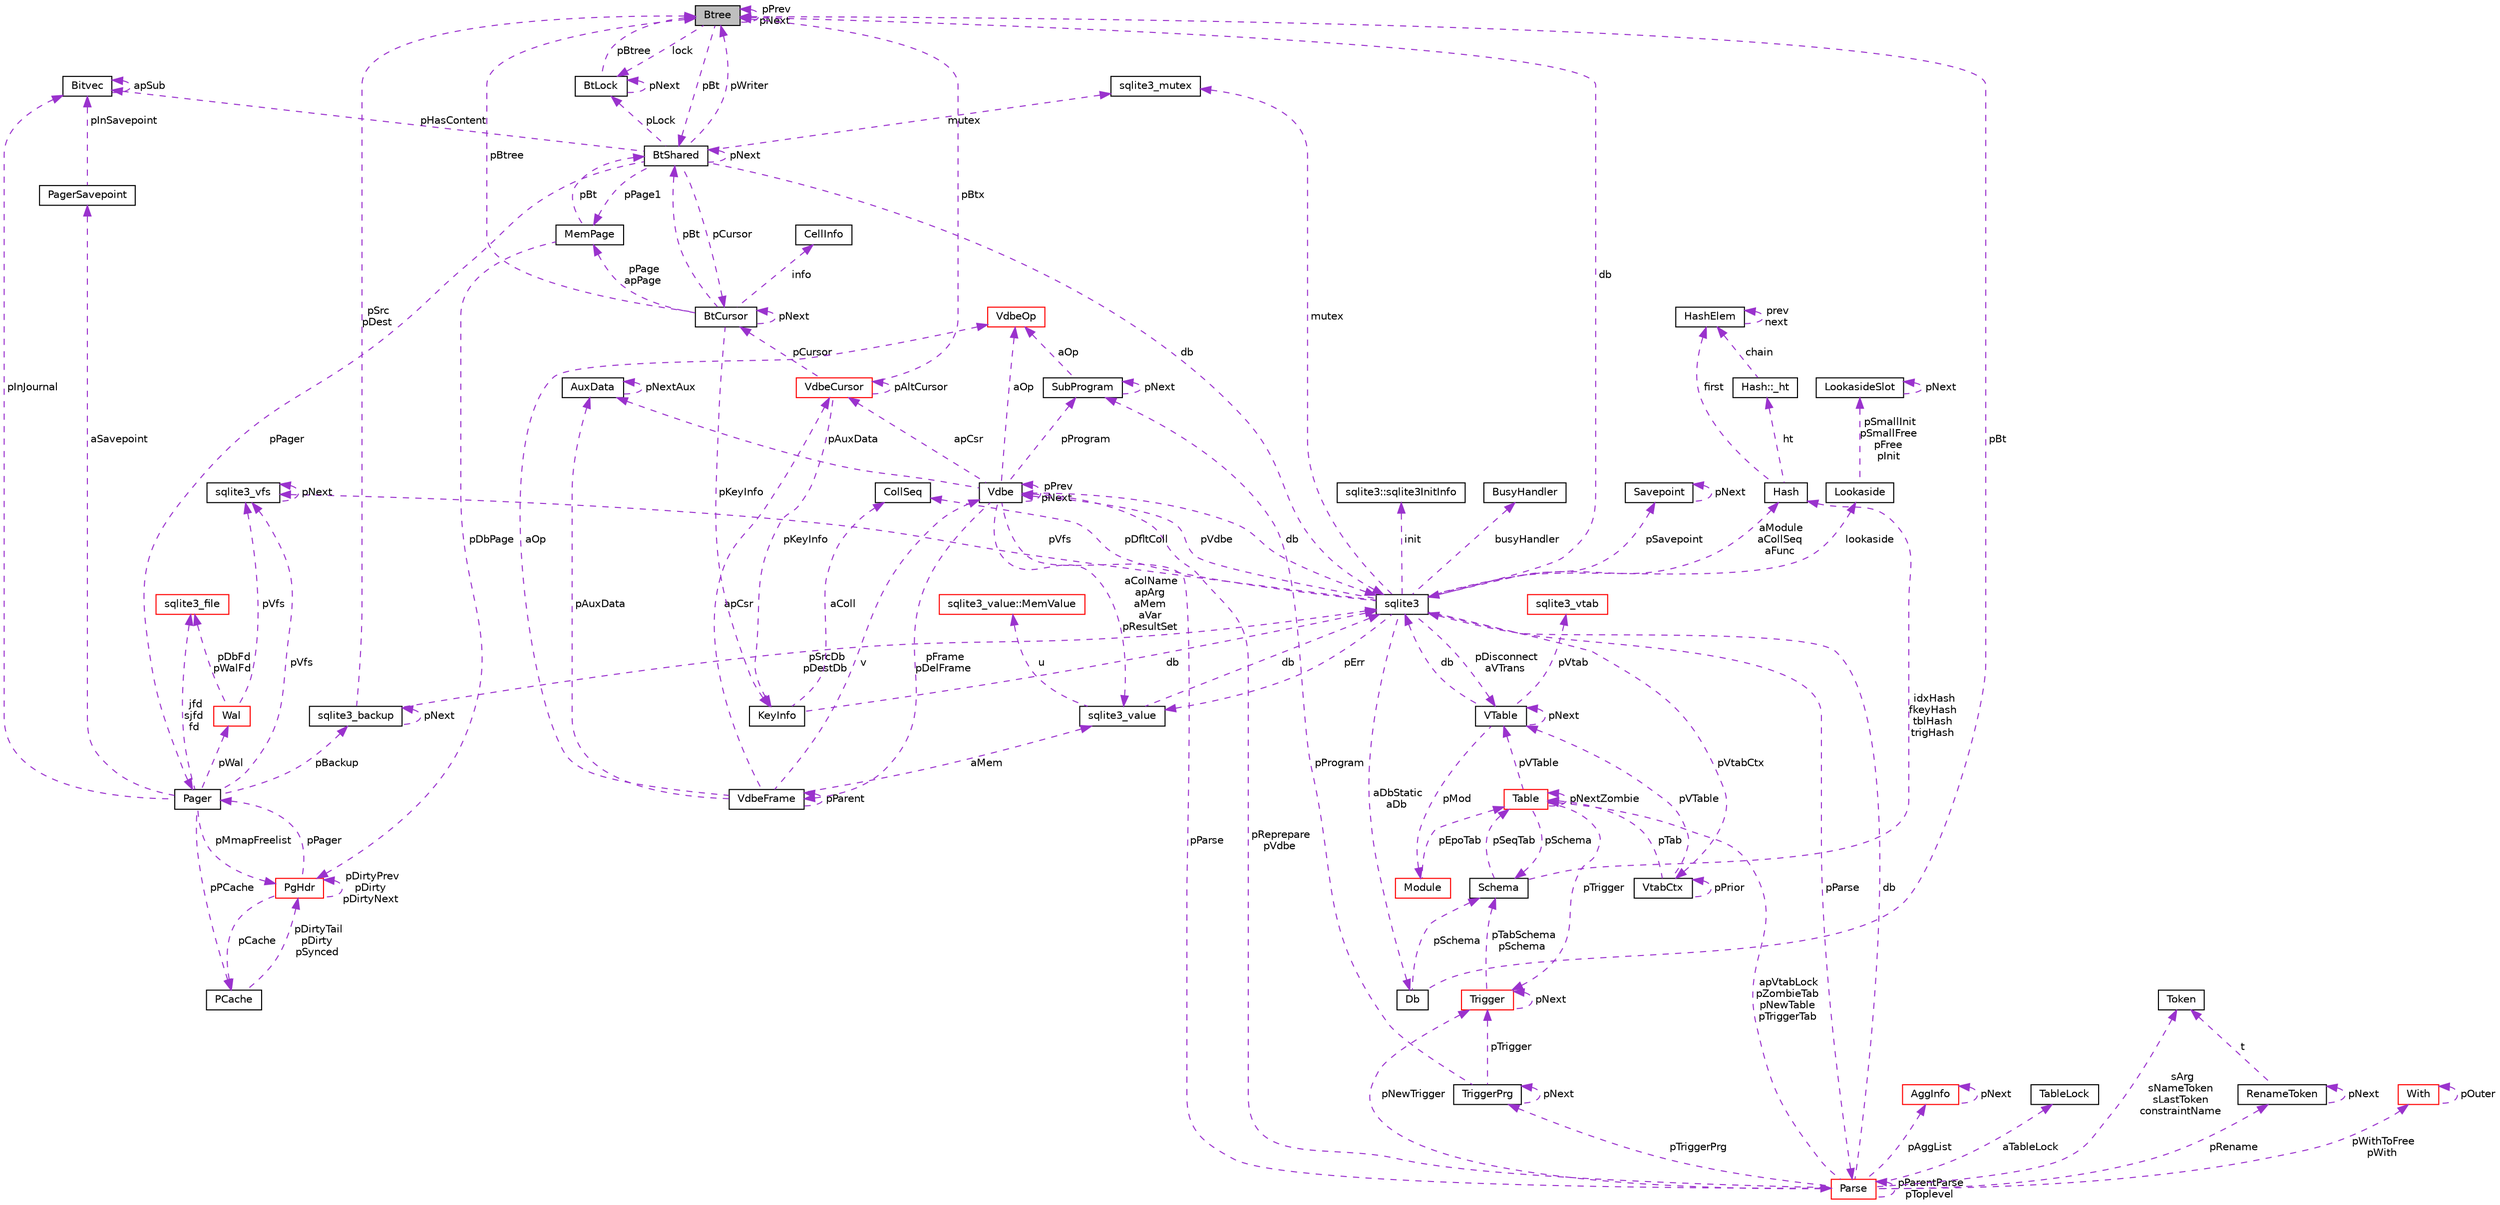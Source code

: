 digraph "Btree"
{
 // LATEX_PDF_SIZE
  edge [fontname="Helvetica",fontsize="10",labelfontname="Helvetica",labelfontsize="10"];
  node [fontname="Helvetica",fontsize="10",shape=record];
  Node1 [label="Btree",height=0.2,width=0.4,color="black", fillcolor="grey75", style="filled", fontcolor="black",tooltip=" "];
  Node2 -> Node1 [dir="back",color="darkorchid3",fontsize="10",style="dashed",label=" pBt" ,fontname="Helvetica"];
  Node2 [label="BtShared",height=0.2,width=0.4,color="black", fillcolor="white", style="filled",URL="$structBtShared.html",tooltip=" "];
  Node3 -> Node2 [dir="back",color="darkorchid3",fontsize="10",style="dashed",label=" pCursor" ,fontname="Helvetica"];
  Node3 [label="BtCursor",height=0.2,width=0.4,color="black", fillcolor="white", style="filled",URL="$structBtCursor.html",tooltip=" "];
  Node3 -> Node3 [dir="back",color="darkorchid3",fontsize="10",style="dashed",label=" pNext" ,fontname="Helvetica"];
  Node4 -> Node3 [dir="back",color="darkorchid3",fontsize="10",style="dashed",label=" info" ,fontname="Helvetica"];
  Node4 [label="CellInfo",height=0.2,width=0.4,color="black", fillcolor="white", style="filled",URL="$structCellInfo.html",tooltip=" "];
  Node2 -> Node3 [dir="back",color="darkorchid3",fontsize="10",style="dashed",label=" pBt" ,fontname="Helvetica"];
  Node5 -> Node3 [dir="back",color="darkorchid3",fontsize="10",style="dashed",label=" pPage\napPage" ,fontname="Helvetica"];
  Node5 [label="MemPage",height=0.2,width=0.4,color="black", fillcolor="white", style="filled",URL="$structMemPage.html",tooltip=" "];
  Node2 -> Node5 [dir="back",color="darkorchid3",fontsize="10",style="dashed",label=" pBt" ,fontname="Helvetica"];
  Node6 -> Node5 [dir="back",color="darkorchid3",fontsize="10",style="dashed",label=" pDbPage" ,fontname="Helvetica"];
  Node6 [label="PgHdr",height=0.2,width=0.4,color="red", fillcolor="white", style="filled",URL="$structPgHdr.html",tooltip=" "];
  Node8 -> Node6 [dir="back",color="darkorchid3",fontsize="10",style="dashed",label=" pCache" ,fontname="Helvetica"];
  Node8 [label="PCache",height=0.2,width=0.4,color="black", fillcolor="white", style="filled",URL="$structPCache.html",tooltip=" "];
  Node6 -> Node8 [dir="back",color="darkorchid3",fontsize="10",style="dashed",label=" pDirtyTail\npDirty\npSynced" ,fontname="Helvetica"];
  Node6 -> Node6 [dir="back",color="darkorchid3",fontsize="10",style="dashed",label=" pDirtyPrev\npDirty\npDirtyNext" ,fontname="Helvetica"];
  Node9 -> Node6 [dir="back",color="darkorchid3",fontsize="10",style="dashed",label=" pPager" ,fontname="Helvetica"];
  Node9 [label="Pager",height=0.2,width=0.4,color="black", fillcolor="white", style="filled",URL="$structPager.html",tooltip=" "];
  Node8 -> Node9 [dir="back",color="darkorchid3",fontsize="10",style="dashed",label=" pPCache" ,fontname="Helvetica"];
  Node10 -> Node9 [dir="back",color="darkorchid3",fontsize="10",style="dashed",label=" pBackup" ,fontname="Helvetica"];
  Node10 [label="sqlite3_backup",height=0.2,width=0.4,color="black", fillcolor="white", style="filled",URL="$structsqlite3__backup.html",tooltip=" "];
  Node10 -> Node10 [dir="back",color="darkorchid3",fontsize="10",style="dashed",label=" pNext" ,fontname="Helvetica"];
  Node11 -> Node10 [dir="back",color="darkorchid3",fontsize="10",style="dashed",label=" pSrcDb\npDestDb" ,fontname="Helvetica"];
  Node11 [label="sqlite3",height=0.2,width=0.4,color="black", fillcolor="white", style="filled",URL="$structsqlite3.html",tooltip=" "];
  Node12 -> Node11 [dir="back",color="darkorchid3",fontsize="10",style="dashed",label=" pVdbe" ,fontname="Helvetica"];
  Node12 [label="Vdbe",height=0.2,width=0.4,color="black", fillcolor="white", style="filled",URL="$structVdbe.html",tooltip=" "];
  Node12 -> Node12 [dir="back",color="darkorchid3",fontsize="10",style="dashed",label=" pPrev\npNext" ,fontname="Helvetica"];
  Node11 -> Node12 [dir="back",color="darkorchid3",fontsize="10",style="dashed",label=" db" ,fontname="Helvetica"];
  Node13 -> Node12 [dir="back",color="darkorchid3",fontsize="10",style="dashed",label=" aColName\napArg\naMem\naVar\npResultSet" ,fontname="Helvetica"];
  Node13 [label="sqlite3_value",height=0.2,width=0.4,color="black", fillcolor="white", style="filled",URL="$structsqlite3__value.html",tooltip=" "];
  Node11 -> Node13 [dir="back",color="darkorchid3",fontsize="10",style="dashed",label=" db" ,fontname="Helvetica"];
  Node14 -> Node13 [dir="back",color="darkorchid3",fontsize="10",style="dashed",label=" u" ,fontname="Helvetica"];
  Node14 [label="sqlite3_value::MemValue",height=0.2,width=0.4,color="red", fillcolor="white", style="filled",URL="$unionsqlite3__value_1_1MemValue.html",tooltip=" "];
  Node17 -> Node12 [dir="back",color="darkorchid3",fontsize="10",style="dashed",label=" pFrame\npDelFrame" ,fontname="Helvetica"];
  Node17 [label="VdbeFrame",height=0.2,width=0.4,color="black", fillcolor="white", style="filled",URL="$structVdbeFrame.html",tooltip=" "];
  Node12 -> Node17 [dir="back",color="darkorchid3",fontsize="10",style="dashed",label=" v" ,fontname="Helvetica"];
  Node13 -> Node17 [dir="back",color="darkorchid3",fontsize="10",style="dashed",label=" aMem" ,fontname="Helvetica"];
  Node17 -> Node17 [dir="back",color="darkorchid3",fontsize="10",style="dashed",label=" pParent" ,fontname="Helvetica"];
  Node18 -> Node17 [dir="back",color="darkorchid3",fontsize="10",style="dashed",label=" pAuxData" ,fontname="Helvetica"];
  Node18 [label="AuxData",height=0.2,width=0.4,color="black", fillcolor="white", style="filled",URL="$structAuxData.html",tooltip=" "];
  Node18 -> Node18 [dir="back",color="darkorchid3",fontsize="10",style="dashed",label=" pNextAux" ,fontname="Helvetica"];
  Node19 -> Node17 [dir="back",color="darkorchid3",fontsize="10",style="dashed",label=" apCsr" ,fontname="Helvetica"];
  Node19 [label="VdbeCursor",height=0.2,width=0.4,color="red", fillcolor="white", style="filled",URL="$structVdbeCursor.html",tooltip=" "];
  Node3 -> Node19 [dir="back",color="darkorchid3",fontsize="10",style="dashed",label=" pCursor" ,fontname="Helvetica"];
  Node19 -> Node19 [dir="back",color="darkorchid3",fontsize="10",style="dashed",label=" pAltCursor" ,fontname="Helvetica"];
  Node23 -> Node19 [dir="back",color="darkorchid3",fontsize="10",style="dashed",label=" pKeyInfo" ,fontname="Helvetica"];
  Node23 [label="KeyInfo",height=0.2,width=0.4,color="black", fillcolor="white", style="filled",URL="$structKeyInfo.html",tooltip=" "];
  Node11 -> Node23 [dir="back",color="darkorchid3",fontsize="10",style="dashed",label=" db" ,fontname="Helvetica"];
  Node24 -> Node23 [dir="back",color="darkorchid3",fontsize="10",style="dashed",label=" aColl" ,fontname="Helvetica"];
  Node24 [label="CollSeq",height=0.2,width=0.4,color="black", fillcolor="white", style="filled",URL="$structCollSeq.html",tooltip=" "];
  Node1 -> Node19 [dir="back",color="darkorchid3",fontsize="10",style="dashed",label=" pBtx" ,fontname="Helvetica"];
  Node37 -> Node17 [dir="back",color="darkorchid3",fontsize="10",style="dashed",label=" aOp" ,fontname="Helvetica"];
  Node37 [label="VdbeOp",height=0.2,width=0.4,color="red", fillcolor="white", style="filled",URL="$structVdbeOp.html",tooltip=" "];
  Node18 -> Node12 [dir="back",color="darkorchid3",fontsize="10",style="dashed",label=" pAuxData" ,fontname="Helvetica"];
  Node67 -> Node12 [dir="back",color="darkorchid3",fontsize="10",style="dashed",label=" pProgram" ,fontname="Helvetica"];
  Node67 [label="SubProgram",height=0.2,width=0.4,color="black", fillcolor="white", style="filled",URL="$structSubProgram.html",tooltip=" "];
  Node67 -> Node67 [dir="back",color="darkorchid3",fontsize="10",style="dashed",label=" pNext" ,fontname="Helvetica"];
  Node37 -> Node67 [dir="back",color="darkorchid3",fontsize="10",style="dashed",label=" aOp" ,fontname="Helvetica"];
  Node19 -> Node12 [dir="back",color="darkorchid3",fontsize="10",style="dashed",label=" apCsr" ,fontname="Helvetica"];
  Node69 -> Node12 [dir="back",color="darkorchid3",fontsize="10",style="dashed",label=" pParse" ,fontname="Helvetica"];
  Node69 [label="Parse",height=0.2,width=0.4,color="red", fillcolor="white", style="filled",URL="$structParse.html",tooltip=" "];
  Node48 -> Node69 [dir="back",color="darkorchid3",fontsize="10",style="dashed",label=" pAggList" ,fontname="Helvetica"];
  Node48 [label="AggInfo",height=0.2,width=0.4,color="red", fillcolor="white", style="filled",URL="$structAggInfo.html",tooltip=" "];
  Node48 -> Node48 [dir="back",color="darkorchid3",fontsize="10",style="dashed",label=" pNext" ,fontname="Helvetica"];
  Node12 -> Node69 [dir="back",color="darkorchid3",fontsize="10",style="dashed",label=" pReprepare\npVdbe" ,fontname="Helvetica"];
  Node11 -> Node69 [dir="back",color="darkorchid3",fontsize="10",style="dashed",label=" db" ,fontname="Helvetica"];
  Node70 -> Node69 [dir="back",color="darkorchid3",fontsize="10",style="dashed",label=" aTableLock" ,fontname="Helvetica"];
  Node70 [label="TableLock",height=0.2,width=0.4,color="black", fillcolor="white", style="filled",URL="$structTableLock.html",tooltip=" "];
  Node71 -> Node69 [dir="back",color="darkorchid3",fontsize="10",style="dashed",label=" sArg\nsNameToken\nsLastToken\nconstraintName" ,fontname="Helvetica"];
  Node71 [label="Token",height=0.2,width=0.4,color="black", fillcolor="white", style="filled",URL="$structToken.html",tooltip=" "];
  Node54 -> Node69 [dir="back",color="darkorchid3",fontsize="10",style="dashed",label=" pWithToFree\npWith" ,fontname="Helvetica"];
  Node54 [label="With",height=0.2,width=0.4,color="red", fillcolor="white", style="filled",URL="$structWith.html",tooltip=" "];
  Node54 -> Node54 [dir="back",color="darkorchid3",fontsize="10",style="dashed",label=" pOuter" ,fontname="Helvetica"];
  Node41 -> Node69 [dir="back",color="darkorchid3",fontsize="10",style="dashed",label=" apVtabLock\npZombieTab\npNewTable\npTriggerTab" ,fontname="Helvetica"];
  Node41 [label="Table",height=0.2,width=0.4,color="red", fillcolor="white", style="filled",URL="$structTable.html",tooltip=" "];
  Node42 -> Node41 [dir="back",color="darkorchid3",fontsize="10",style="dashed",label=" pSchema" ,fontname="Helvetica"];
  Node42 [label="Schema",height=0.2,width=0.4,color="black", fillcolor="white", style="filled",URL="$structSchema.html",tooltip=" "];
  Node41 -> Node42 [dir="back",color="darkorchid3",fontsize="10",style="dashed",label=" pSeqTab" ,fontname="Helvetica"];
  Node43 -> Node42 [dir="back",color="darkorchid3",fontsize="10",style="dashed",label=" idxHash\nfkeyHash\ntblHash\ntrigHash" ,fontname="Helvetica"];
  Node43 [label="Hash",height=0.2,width=0.4,color="black", fillcolor="white", style="filled",URL="$structHash.html",tooltip=" "];
  Node44 -> Node43 [dir="back",color="darkorchid3",fontsize="10",style="dashed",label=" ht" ,fontname="Helvetica"];
  Node44 [label="Hash::_ht",height=0.2,width=0.4,color="black", fillcolor="white", style="filled",URL="$structHash_1_1__ht.html",tooltip=" "];
  Node45 -> Node44 [dir="back",color="darkorchid3",fontsize="10",style="dashed",label=" chain" ,fontname="Helvetica"];
  Node45 [label="HashElem",height=0.2,width=0.4,color="black", fillcolor="white", style="filled",URL="$structHashElem.html",tooltip=" "];
  Node45 -> Node45 [dir="back",color="darkorchid3",fontsize="10",style="dashed",label=" prev\nnext" ,fontname="Helvetica"];
  Node45 -> Node43 [dir="back",color="darkorchid3",fontsize="10",style="dashed",label=" first" ,fontname="Helvetica"];
  Node39 -> Node41 [dir="back",color="darkorchid3",fontsize="10",style="dashed",label=" pVTable" ,fontname="Helvetica"];
  Node39 [label="VTable",height=0.2,width=0.4,color="black", fillcolor="white", style="filled",URL="$structVTable.html",tooltip=" "];
  Node11 -> Node39 [dir="back",color="darkorchid3",fontsize="10",style="dashed",label=" db" ,fontname="Helvetica"];
  Node39 -> Node39 [dir="back",color="darkorchid3",fontsize="10",style="dashed",label=" pNext" ,fontname="Helvetica"];
  Node40 -> Node39 [dir="back",color="darkorchid3",fontsize="10",style="dashed",label=" pMod" ,fontname="Helvetica"];
  Node40 [label="Module",height=0.2,width=0.4,color="red", fillcolor="white", style="filled",URL="$structModule.html",tooltip=" "];
  Node41 -> Node40 [dir="back",color="darkorchid3",fontsize="10",style="dashed",label=" pEpoTab" ,fontname="Helvetica"];
  Node21 -> Node39 [dir="back",color="darkorchid3",fontsize="10",style="dashed",label=" pVtab" ,fontname="Helvetica"];
  Node21 [label="sqlite3_vtab",height=0.2,width=0.4,color="red", fillcolor="white", style="filled",URL="$structsqlite3__vtab.html",tooltip=" "];
  Node41 -> Node41 [dir="back",color="darkorchid3",fontsize="10",style="dashed",label=" pNextZombie" ,fontname="Helvetica"];
  Node64 -> Node41 [dir="back",color="darkorchid3",fontsize="10",style="dashed",label=" pTrigger" ,fontname="Helvetica"];
  Node64 [label="Trigger",height=0.2,width=0.4,color="red", fillcolor="white", style="filled",URL="$structTrigger.html",tooltip=" "];
  Node42 -> Node64 [dir="back",color="darkorchid3",fontsize="10",style="dashed",label=" pTabSchema\npSchema" ,fontname="Helvetica"];
  Node64 -> Node64 [dir="back",color="darkorchid3",fontsize="10",style="dashed",label=" pNext" ,fontname="Helvetica"];
  Node64 -> Node69 [dir="back",color="darkorchid3",fontsize="10",style="dashed",label=" pNewTrigger" ,fontname="Helvetica"];
  Node72 -> Node69 [dir="back",color="darkorchid3",fontsize="10",style="dashed",label=" pTriggerPrg" ,fontname="Helvetica"];
  Node72 [label="TriggerPrg",height=0.2,width=0.4,color="black", fillcolor="white", style="filled",URL="$structTriggerPrg.html",tooltip=" "];
  Node67 -> Node72 [dir="back",color="darkorchid3",fontsize="10",style="dashed",label=" pProgram" ,fontname="Helvetica"];
  Node64 -> Node72 [dir="back",color="darkorchid3",fontsize="10",style="dashed",label=" pTrigger" ,fontname="Helvetica"];
  Node72 -> Node72 [dir="back",color="darkorchid3",fontsize="10",style="dashed",label=" pNext" ,fontname="Helvetica"];
  Node73 -> Node69 [dir="back",color="darkorchid3",fontsize="10",style="dashed",label=" pRename" ,fontname="Helvetica"];
  Node73 [label="RenameToken",height=0.2,width=0.4,color="black", fillcolor="white", style="filled",URL="$structRenameToken.html",tooltip=" "];
  Node71 -> Node73 [dir="back",color="darkorchid3",fontsize="10",style="dashed",label=" t" ,fontname="Helvetica"];
  Node73 -> Node73 [dir="back",color="darkorchid3",fontsize="10",style="dashed",label=" pNext" ,fontname="Helvetica"];
  Node69 -> Node69 [dir="back",color="darkorchid3",fontsize="10",style="dashed",label=" pParentParse\npToplevel" ,fontname="Helvetica"];
  Node37 -> Node12 [dir="back",color="darkorchid3",fontsize="10",style="dashed",label=" aOp" ,fontname="Helvetica"];
  Node75 -> Node11 [dir="back",color="darkorchid3",fontsize="10",style="dashed",label=" pSavepoint" ,fontname="Helvetica"];
  Node75 [label="Savepoint",height=0.2,width=0.4,color="black", fillcolor="white", style="filled",URL="$structSavepoint.html",tooltip=" "];
  Node75 -> Node75 [dir="back",color="darkorchid3",fontsize="10",style="dashed",label=" pNext" ,fontname="Helvetica"];
  Node76 -> Node11 [dir="back",color="darkorchid3",fontsize="10",style="dashed",label=" lookaside" ,fontname="Helvetica"];
  Node76 [label="Lookaside",height=0.2,width=0.4,color="black", fillcolor="white", style="filled",URL="$structLookaside.html",tooltip=" "];
  Node77 -> Node76 [dir="back",color="darkorchid3",fontsize="10",style="dashed",label=" pSmallInit\npSmallFree\npFree\npInit" ,fontname="Helvetica"];
  Node77 [label="LookasideSlot",height=0.2,width=0.4,color="black", fillcolor="white", style="filled",URL="$structLookasideSlot.html",tooltip=" "];
  Node77 -> Node77 [dir="back",color="darkorchid3",fontsize="10",style="dashed",label=" pNext" ,fontname="Helvetica"];
  Node13 -> Node11 [dir="back",color="darkorchid3",fontsize="10",style="dashed",label=" pErr" ,fontname="Helvetica"];
  Node78 -> Node11 [dir="back",color="darkorchid3",fontsize="10",style="dashed",label=" mutex" ,fontname="Helvetica"];
  Node78 [label="sqlite3_mutex",height=0.2,width=0.4,color="black", fillcolor="white", style="filled",URL="$structsqlite3__mutex.html",tooltip=" "];
  Node79 -> Node11 [dir="back",color="darkorchid3",fontsize="10",style="dashed",label=" pVfs" ,fontname="Helvetica"];
  Node79 [label="sqlite3_vfs",height=0.2,width=0.4,color="black", fillcolor="white", style="filled",URL="$structsqlite3__vfs.html",tooltip=" "];
  Node79 -> Node79 [dir="back",color="darkorchid3",fontsize="10",style="dashed",label=" pNext" ,fontname="Helvetica"];
  Node80 -> Node11 [dir="back",color="darkorchid3",fontsize="10",style="dashed",label=" init" ,fontname="Helvetica"];
  Node80 [label="sqlite3::sqlite3InitInfo",height=0.2,width=0.4,color="black", fillcolor="white", style="filled",URL="$structsqlite3_1_1sqlite3InitInfo.html",tooltip=" "];
  Node81 -> Node11 [dir="back",color="darkorchid3",fontsize="10",style="dashed",label=" busyHandler" ,fontname="Helvetica"];
  Node81 [label="BusyHandler",height=0.2,width=0.4,color="black", fillcolor="white", style="filled",URL="$structBusyHandler.html",tooltip=" "];
  Node82 -> Node11 [dir="back",color="darkorchid3",fontsize="10",style="dashed",label=" pVtabCtx" ,fontname="Helvetica"];
  Node82 [label="VtabCtx",height=0.2,width=0.4,color="black", fillcolor="white", style="filled",URL="$structVtabCtx.html",tooltip=" "];
  Node82 -> Node82 [dir="back",color="darkorchid3",fontsize="10",style="dashed",label=" pPrior" ,fontname="Helvetica"];
  Node39 -> Node82 [dir="back",color="darkorchid3",fontsize="10",style="dashed",label=" pVTable" ,fontname="Helvetica"];
  Node41 -> Node82 [dir="back",color="darkorchid3",fontsize="10",style="dashed",label=" pTab" ,fontname="Helvetica"];
  Node24 -> Node11 [dir="back",color="darkorchid3",fontsize="10",style="dashed",label=" pDfltColl" ,fontname="Helvetica"];
  Node39 -> Node11 [dir="back",color="darkorchid3",fontsize="10",style="dashed",label=" pDisconnect\naVTrans" ,fontname="Helvetica"];
  Node83 -> Node11 [dir="back",color="darkorchid3",fontsize="10",style="dashed",label=" aDbStatic\naDb" ,fontname="Helvetica"];
  Node83 [label="Db",height=0.2,width=0.4,color="black", fillcolor="white", style="filled",URL="$structDb.html",tooltip=" "];
  Node42 -> Node83 [dir="back",color="darkorchid3",fontsize="10",style="dashed",label=" pSchema" ,fontname="Helvetica"];
  Node1 -> Node83 [dir="back",color="darkorchid3",fontsize="10",style="dashed",label=" pBt" ,fontname="Helvetica"];
  Node43 -> Node11 [dir="back",color="darkorchid3",fontsize="10",style="dashed",label=" aModule\naCollSeq\naFunc" ,fontname="Helvetica"];
  Node69 -> Node11 [dir="back",color="darkorchid3",fontsize="10",style="dashed",label=" pParse" ,fontname="Helvetica"];
  Node1 -> Node10 [dir="back",color="darkorchid3",fontsize="10",style="dashed",label=" pSrc\npDest" ,fontname="Helvetica"];
  Node84 -> Node9 [dir="back",color="darkorchid3",fontsize="10",style="dashed",label=" pInJournal" ,fontname="Helvetica"];
  Node84 [label="Bitvec",height=0.2,width=0.4,color="black", fillcolor="white", style="filled",URL="$structBitvec.html",tooltip=" "];
  Node84 -> Node84 [dir="back",color="darkorchid3",fontsize="10",style="dashed",label=" apSub" ,fontname="Helvetica"];
  Node30 -> Node9 [dir="back",color="darkorchid3",fontsize="10",style="dashed",label=" jfd\nsjfd\nfd" ,fontname="Helvetica"];
  Node30 [label="sqlite3_file",height=0.2,width=0.4,color="red", fillcolor="white", style="filled",URL="$structsqlite3__file.html",tooltip=" "];
  Node79 -> Node9 [dir="back",color="darkorchid3",fontsize="10",style="dashed",label=" pVfs" ,fontname="Helvetica"];
  Node6 -> Node9 [dir="back",color="darkorchid3",fontsize="10",style="dashed",label=" pMmapFreelist" ,fontname="Helvetica"];
  Node85 -> Node9 [dir="back",color="darkorchid3",fontsize="10",style="dashed",label=" pWal" ,fontname="Helvetica"];
  Node85 [label="Wal",height=0.2,width=0.4,color="red", fillcolor="white", style="filled",URL="$structWal.html",tooltip=" "];
  Node30 -> Node85 [dir="back",color="darkorchid3",fontsize="10",style="dashed",label=" pDbFd\npWalFd" ,fontname="Helvetica"];
  Node79 -> Node85 [dir="back",color="darkorchid3",fontsize="10",style="dashed",label=" pVfs" ,fontname="Helvetica"];
  Node87 -> Node9 [dir="back",color="darkorchid3",fontsize="10",style="dashed",label=" aSavepoint" ,fontname="Helvetica"];
  Node87 [label="PagerSavepoint",height=0.2,width=0.4,color="black", fillcolor="white", style="filled",URL="$structPagerSavepoint.html",tooltip=" "];
  Node84 -> Node87 [dir="back",color="darkorchid3",fontsize="10",style="dashed",label=" pInSavepoint" ,fontname="Helvetica"];
  Node23 -> Node3 [dir="back",color="darkorchid3",fontsize="10",style="dashed",label=" pKeyInfo" ,fontname="Helvetica"];
  Node1 -> Node3 [dir="back",color="darkorchid3",fontsize="10",style="dashed",label=" pBtree" ,fontname="Helvetica"];
  Node2 -> Node2 [dir="back",color="darkorchid3",fontsize="10",style="dashed",label=" pNext" ,fontname="Helvetica"];
  Node11 -> Node2 [dir="back",color="darkorchid3",fontsize="10",style="dashed",label=" db" ,fontname="Helvetica"];
  Node84 -> Node2 [dir="back",color="darkorchid3",fontsize="10",style="dashed",label=" pHasContent" ,fontname="Helvetica"];
  Node78 -> Node2 [dir="back",color="darkorchid3",fontsize="10",style="dashed",label=" mutex" ,fontname="Helvetica"];
  Node88 -> Node2 [dir="back",color="darkorchid3",fontsize="10",style="dashed",label=" pLock" ,fontname="Helvetica"];
  Node88 [label="BtLock",height=0.2,width=0.4,color="black", fillcolor="white", style="filled",URL="$structBtLock.html",tooltip=" "];
  Node88 -> Node88 [dir="back",color="darkorchid3",fontsize="10",style="dashed",label=" pNext" ,fontname="Helvetica"];
  Node1 -> Node88 [dir="back",color="darkorchid3",fontsize="10",style="dashed",label=" pBtree" ,fontname="Helvetica"];
  Node5 -> Node2 [dir="back",color="darkorchid3",fontsize="10",style="dashed",label=" pPage1" ,fontname="Helvetica"];
  Node1 -> Node2 [dir="back",color="darkorchid3",fontsize="10",style="dashed",label=" pWriter" ,fontname="Helvetica"];
  Node9 -> Node2 [dir="back",color="darkorchid3",fontsize="10",style="dashed",label=" pPager" ,fontname="Helvetica"];
  Node11 -> Node1 [dir="back",color="darkorchid3",fontsize="10",style="dashed",label=" db" ,fontname="Helvetica"];
  Node88 -> Node1 [dir="back",color="darkorchid3",fontsize="10",style="dashed",label=" lock" ,fontname="Helvetica"];
  Node1 -> Node1 [dir="back",color="darkorchid3",fontsize="10",style="dashed",label=" pPrev\npNext" ,fontname="Helvetica"];
}
